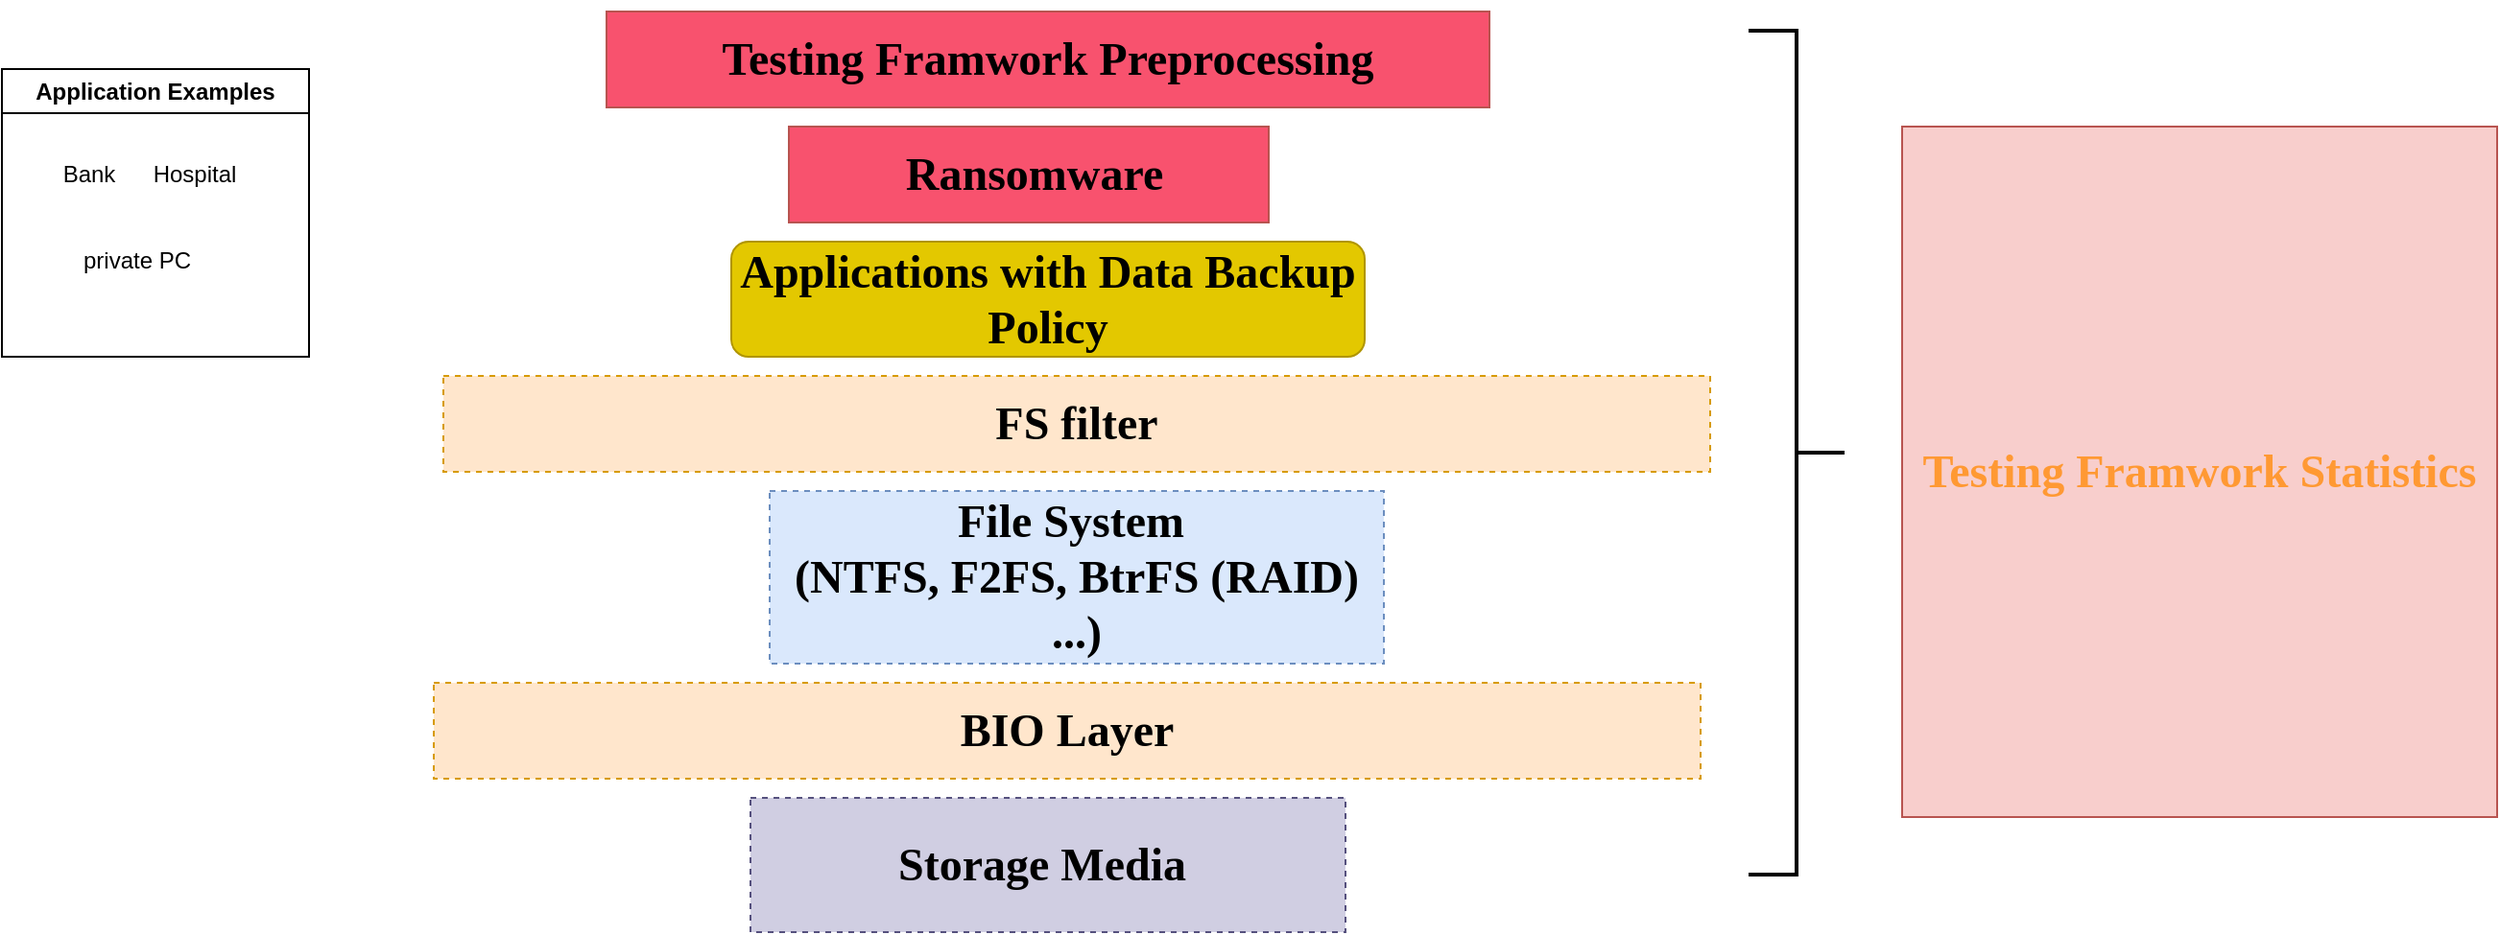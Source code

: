 <mxfile version="21.2.9" type="github">
  <diagram name="Page-1" id="2lIt8yLiNuuO6sr_BiP3">
    <mxGraphModel dx="2924" dy="2224" grid="1" gridSize="10" guides="1" tooltips="1" connect="1" arrows="1" fold="1" page="1" pageScale="1" pageWidth="850" pageHeight="1100" math="0" shadow="0">
      <root>
        <mxCell id="0" />
        <mxCell id="1" parent="0" />
        <mxCell id="fMG0FPKnebNv6BMzg9u5-2" value="&lt;h1&gt;&lt;font face=&quot;Georgia&quot;&gt;FS filter&lt;/font&gt;&lt;/h1&gt;" style="rounded=0;whiteSpace=wrap;html=1;fillColor=#ffe6cc;strokeColor=#d79b00;dashed=1;" parent="1" vertex="1">
          <mxGeometry x="60" y="180" width="660" height="50" as="geometry" />
        </mxCell>
        <mxCell id="fMG0FPKnebNv6BMzg9u5-3" value="&lt;h1&gt;&lt;font face=&quot;Georgia&quot;&gt;&amp;nbsp;Ransomware&lt;/font&gt;&lt;/h1&gt;" style="rounded=0;whiteSpace=wrap;html=1;fillColor=#F8526E;strokeColor=#b85450;" parent="1" vertex="1">
          <mxGeometry x="240" y="50" width="250" height="50" as="geometry" />
        </mxCell>
        <mxCell id="fMG0FPKnebNv6BMzg9u5-4" value="&lt;h1&gt;&lt;font face=&quot;Georgia&quot;&gt;File System&amp;nbsp;&lt;br&gt;(NTFS, F2FS, BtrFS (RAID) ...)&lt;/font&gt;&lt;/h1&gt;" style="rounded=0;whiteSpace=wrap;html=1;strokeColor=#6c8ebf;dashed=1;fillColor=#dae8fc;" parent="1" vertex="1">
          <mxGeometry x="230" y="240" width="320" height="90" as="geometry" />
        </mxCell>
        <mxCell id="fMG0FPKnebNv6BMzg9u5-5" value="&lt;h1&gt;&lt;font face=&quot;Georgia&quot;&gt;Applications with Data Backup Policy&lt;/font&gt;&lt;/h1&gt;" style="rounded=1;whiteSpace=wrap;html=1;fillColor=#e3c800;fontColor=#000000;strokeColor=#B09500;" parent="1" vertex="1">
          <mxGeometry x="210" y="110" width="330" height="60" as="geometry" />
        </mxCell>
        <mxCell id="fMG0FPKnebNv6BMzg9u5-6" value="&lt;h1&gt;&lt;font face=&quot;Georgia&quot;&gt;BIO Layer&lt;/font&gt;&lt;/h1&gt;" style="rounded=0;whiteSpace=wrap;html=1;fillColor=#ffe6cc;strokeColor=#d79b00;dashed=1;" parent="1" vertex="1">
          <mxGeometry x="55" y="340" width="660" height="50" as="geometry" />
        </mxCell>
        <mxCell id="fMG0FPKnebNv6BMzg9u5-7" value="&lt;h1&gt;&lt;font face=&quot;Georgia&quot;&gt;Storage Media&amp;nbsp;&lt;/font&gt;&lt;/h1&gt;" style="rounded=0;whiteSpace=wrap;html=1;strokeColor=#56517e;dashed=1;fillColor=#d0cee2;" parent="1" vertex="1">
          <mxGeometry x="220" y="400" width="310" height="70" as="geometry" />
        </mxCell>
        <mxCell id="bstgWuwd34lXy8rEVKsB-1" value="&lt;h1&gt;&lt;font face=&quot;Georgia&quot;&gt;Testing Framwork Preprocessing&lt;/font&gt;&lt;/h1&gt;" style="rounded=0;whiteSpace=wrap;html=1;fillColor=#F8526E;strokeColor=#b85450;" vertex="1" parent="1">
          <mxGeometry x="145" y="-10" width="460" height="50" as="geometry" />
        </mxCell>
        <mxCell id="bstgWuwd34lXy8rEVKsB-2" value="" style="strokeWidth=2;html=1;shape=mxgraph.flowchart.annotation_2;align=left;labelPosition=right;pointerEvents=1;rotation=-180;" vertex="1" parent="1">
          <mxGeometry x="740" width="50" height="440" as="geometry" />
        </mxCell>
        <mxCell id="bstgWuwd34lXy8rEVKsB-3" value="&lt;h1&gt;&lt;font color=&quot;#ff9933&quot; face=&quot;Georgia&quot;&gt;Testing Framwork Statistics&lt;/font&gt;&lt;/h1&gt;" style="rounded=0;whiteSpace=wrap;html=1;fillColor=#f8cecc;strokeColor=#b85450;" vertex="1" parent="1">
          <mxGeometry x="820" y="50" width="310" height="360" as="geometry" />
        </mxCell>
        <mxCell id="bstgWuwd34lXy8rEVKsB-4" value="Application Examples" style="swimlane;whiteSpace=wrap;html=1;" vertex="1" parent="1">
          <mxGeometry x="-170" y="20" width="160" height="150" as="geometry" />
        </mxCell>
        <mxCell id="bstgWuwd34lXy8rEVKsB-5" value="Bank" style="text;html=1;align=center;verticalAlign=middle;resizable=0;points=[];autosize=1;strokeColor=none;fillColor=none;" vertex="1" parent="bstgWuwd34lXy8rEVKsB-4">
          <mxGeometry x="20" y="40" width="50" height="30" as="geometry" />
        </mxCell>
        <mxCell id="bstgWuwd34lXy8rEVKsB-6" value="Hospital" style="text;html=1;align=center;verticalAlign=middle;resizable=0;points=[];autosize=1;strokeColor=none;fillColor=none;" vertex="1" parent="bstgWuwd34lXy8rEVKsB-4">
          <mxGeometry x="65" y="40" width="70" height="30" as="geometry" />
        </mxCell>
        <mxCell id="bstgWuwd34lXy8rEVKsB-7" value="private PC" style="text;html=1;align=center;verticalAlign=middle;resizable=0;points=[];autosize=1;strokeColor=none;fillColor=none;" vertex="1" parent="bstgWuwd34lXy8rEVKsB-4">
          <mxGeometry x="30" y="85" width="80" height="30" as="geometry" />
        </mxCell>
      </root>
    </mxGraphModel>
  </diagram>
</mxfile>
